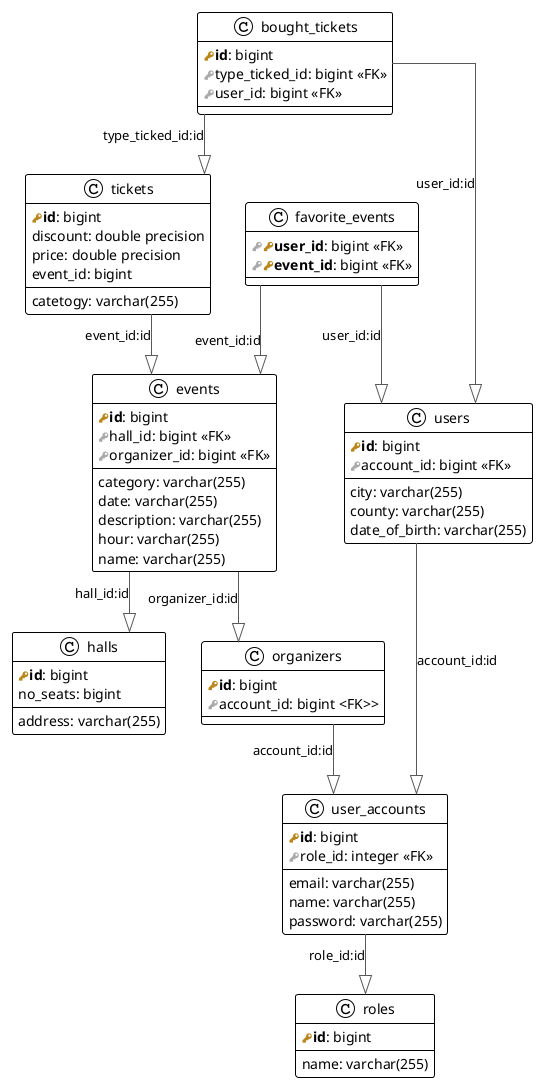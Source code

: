 @startuml
!define primary_key(x) <b><color:#b8861b><&key></color>x</b>
!define foreign_key(x)<color:#aaaaaa><&key></color>x

!theme plain
top to bottom direction
skinparam linetype ortho

class bought_tickets {
   primary_key(id): bigint
   foreign_key(type_ticked_id): bigint <<FK>>
   foreign_key(user_id): bigint <<FK>>
}
class events {
   primary_key(id): bigint
   foreign_key(hall_id): bigint <<FK>>
   foreign_key(organizer_id): bigint <<FK>>
   category: varchar(255)
   date: varchar(255)
   description: varchar(255)
   hour: varchar(255)
   name: varchar(255)
}
class favorite_events {
   foreign_key(primary_key(user_id)): bigint <<FK>>
   foreign_key(primary_key(event_id)): bigint <<FK>>
}
class halls {
   primary_key(id): bigint
   address: varchar(255)
   no_seats: bigint
}
class organizers {
   primary_key(id): bigint
   foreign_key(account_id): bigint <FK>>
}
class roles {
   primary_key(id): bigint
   name: varchar(255)
}
class tickets {
   primary_key(id): bigint
   catetogy: varchar(255)
   discount: double precision
   price: double precision
   event_id: bigint
}
class user_accounts {
   primary_key(id): bigint
   foreign_key(role_id: integer) <<FK>>
   email: varchar(255)
   name: varchar(255)
   password: varchar(255)
}
class users {
   primary_key(id): bigint
   foreign_key(account_id): bigint <<FK>>
   city: varchar(255)
   county: varchar(255)
   date_of_birth: varchar(255)
}

bought_tickets   -[#595959,plain]-^  tickets         : "type_ticked_id:id"
bought_tickets   -[#595959,plain]-^  users           : "user_id:id"
events           -[#595959,plain]-^  halls           : "hall_id:id"
events           -[#595959,plain]-^  organizers      : "organizer_id:id"
favorite_events  -[#595959,plain]-^  events          : "event_id:id"
favorite_events  -[#595959,plain]-^  users           : "user_id:id"
organizers       -[#595959,plain]-^  user_accounts   : "account_id:id"
tickets          -[#595959,plain]-^  events          : "event_id:id"
user_accounts    -[#595959,plain]-^  roles           : "role_id:id"
users            -[#595959,plain]-^  user_accounts   : "account_id:id"
@enduml
